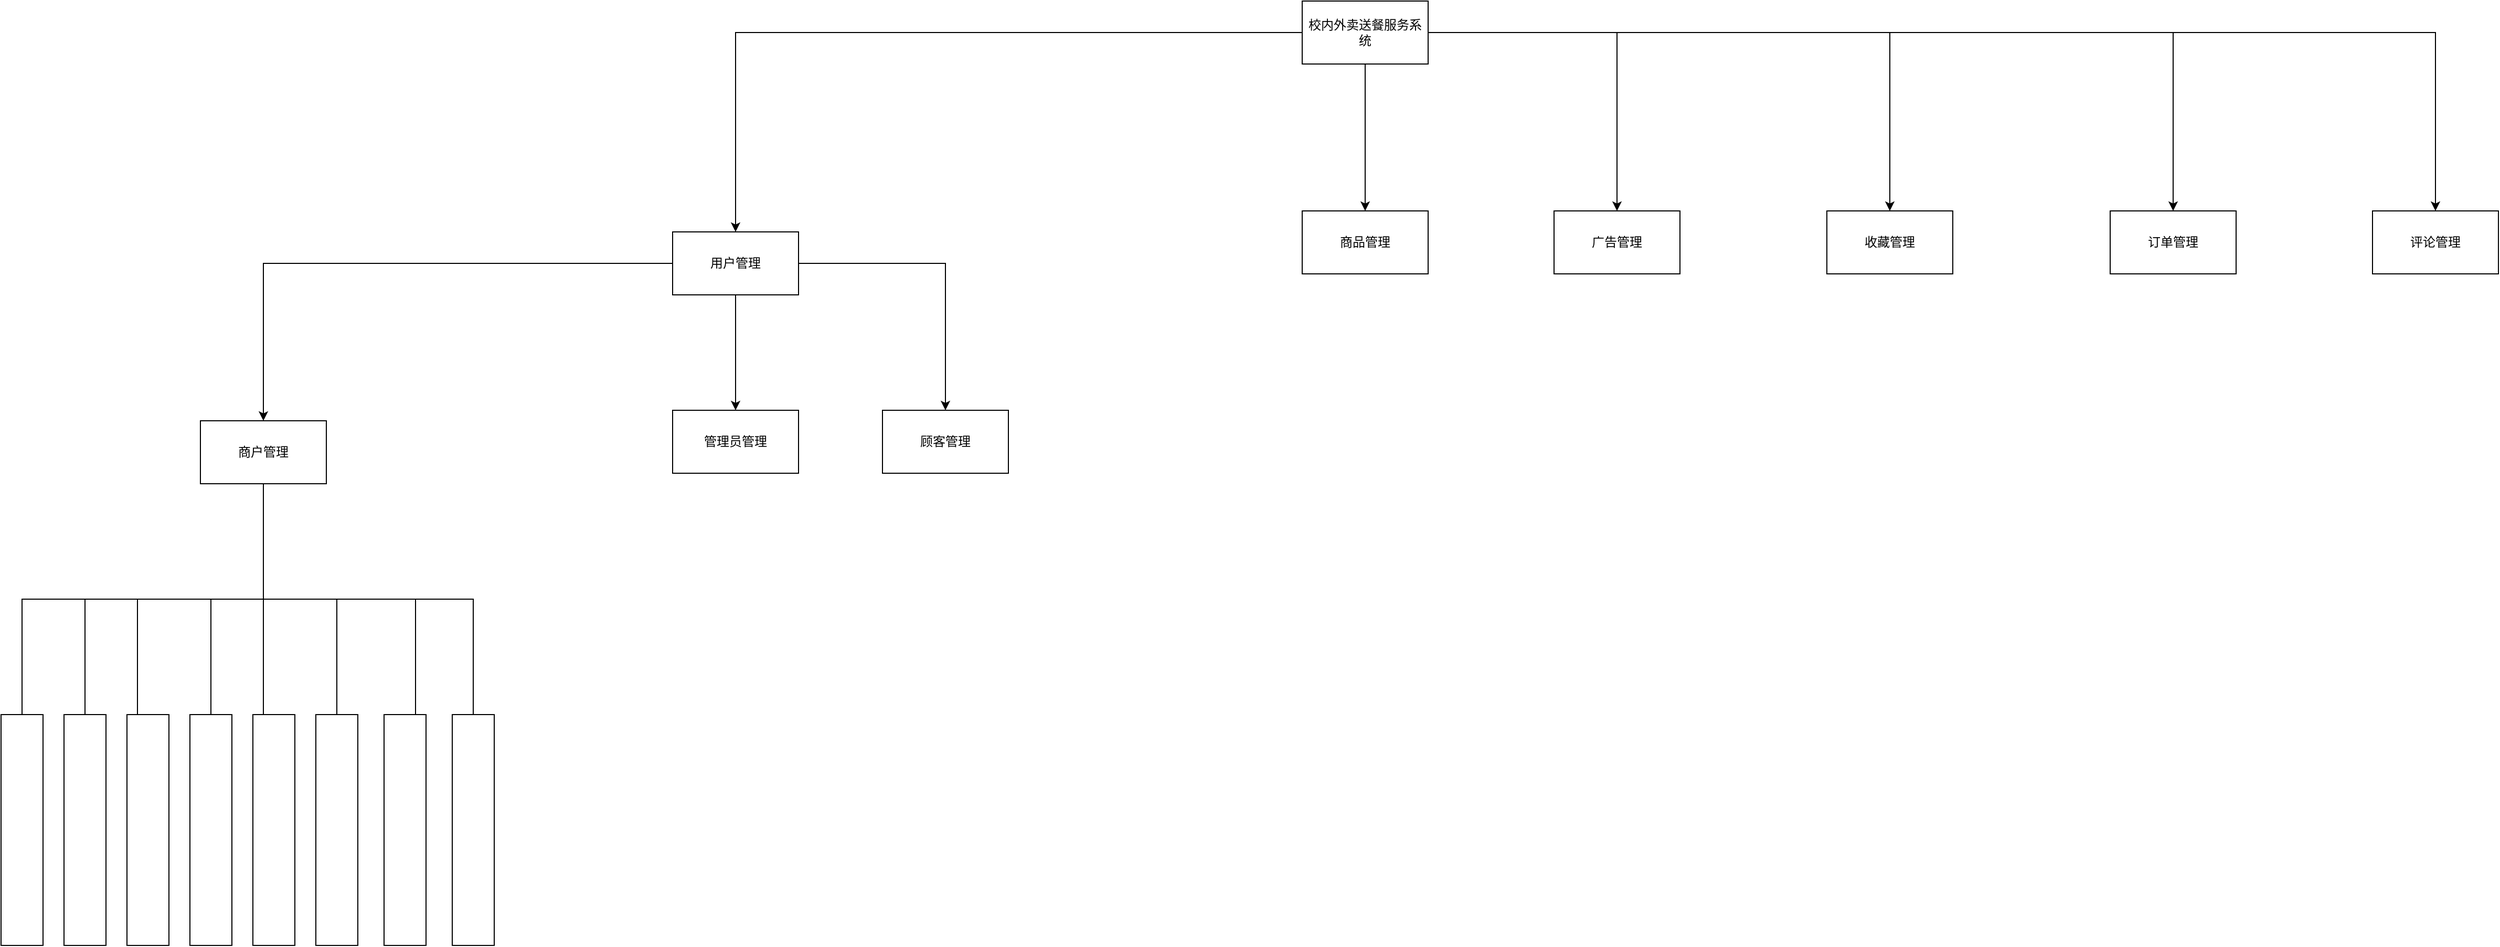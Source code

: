 <mxfile version="22.1.17" type="github">
  <diagram name="功能模块图" id="UFNNuf7H4DtbvUk9X_Pl">
    <mxGraphModel dx="2281" dy="824" grid="1" gridSize="10" guides="1" tooltips="1" connect="1" arrows="1" fold="1" page="1" pageScale="1" pageWidth="850" pageHeight="1100" math="0" shadow="0">
      <root>
        <mxCell id="0" />
        <mxCell id="1" parent="0" />
        <mxCell id="dTfk0oyw1fVU7MO5Swph-3" value="" style="edgeStyle=orthogonalEdgeStyle;rounded=0;orthogonalLoop=1;jettySize=auto;html=1;" parent="1" source="dTfk0oyw1fVU7MO5Swph-1" target="dTfk0oyw1fVU7MO5Swph-2" edge="1">
          <mxGeometry relative="1" as="geometry" />
        </mxCell>
        <mxCell id="bxX21ySd8l-AX6qWNf9H-4" value="" style="edgeStyle=orthogonalEdgeStyle;rounded=0;orthogonalLoop=1;jettySize=auto;html=1;" parent="1" source="dTfk0oyw1fVU7MO5Swph-1" target="bxX21ySd8l-AX6qWNf9H-3" edge="1">
          <mxGeometry relative="1" as="geometry" />
        </mxCell>
        <mxCell id="bxX21ySd8l-AX6qWNf9H-6" value="" style="edgeStyle=orthogonalEdgeStyle;rounded=0;orthogonalLoop=1;jettySize=auto;html=1;" parent="1" source="dTfk0oyw1fVU7MO5Swph-1" target="bxX21ySd8l-AX6qWNf9H-5" edge="1">
          <mxGeometry relative="1" as="geometry" />
        </mxCell>
        <mxCell id="bxX21ySd8l-AX6qWNf9H-8" value="" style="edgeStyle=orthogonalEdgeStyle;rounded=0;orthogonalLoop=1;jettySize=auto;html=1;" parent="1" source="dTfk0oyw1fVU7MO5Swph-1" target="bxX21ySd8l-AX6qWNf9H-7" edge="1">
          <mxGeometry relative="1" as="geometry" />
        </mxCell>
        <mxCell id="bxX21ySd8l-AX6qWNf9H-10" value="" style="edgeStyle=orthogonalEdgeStyle;rounded=0;orthogonalLoop=1;jettySize=auto;html=1;" parent="1" source="dTfk0oyw1fVU7MO5Swph-1" target="bxX21ySd8l-AX6qWNf9H-9" edge="1">
          <mxGeometry relative="1" as="geometry" />
        </mxCell>
        <mxCell id="bxX21ySd8l-AX6qWNf9H-12" style="edgeStyle=orthogonalEdgeStyle;rounded=0;orthogonalLoop=1;jettySize=auto;html=1;entryX=0.5;entryY=0;entryDx=0;entryDy=0;" parent="1" source="dTfk0oyw1fVU7MO5Swph-1" target="bxX21ySd8l-AX6qWNf9H-11" edge="1">
          <mxGeometry relative="1" as="geometry" />
        </mxCell>
        <mxCell id="dTfk0oyw1fVU7MO5Swph-1" value="校内外卖送餐服务系统" style="rounded=0;whiteSpace=wrap;html=1;" parent="1" vertex="1">
          <mxGeometry x="410" y="180" width="120" height="60" as="geometry" />
        </mxCell>
        <mxCell id="bxX21ySd8l-AX6qWNf9H-14" value="" style="edgeStyle=orthogonalEdgeStyle;rounded=0;orthogonalLoop=1;jettySize=auto;html=1;" parent="1" source="dTfk0oyw1fVU7MO5Swph-2" target="bxX21ySd8l-AX6qWNf9H-13" edge="1">
          <mxGeometry relative="1" as="geometry" />
        </mxCell>
        <mxCell id="bxX21ySd8l-AX6qWNf9H-17" style="edgeStyle=orthogonalEdgeStyle;rounded=0;orthogonalLoop=1;jettySize=auto;html=1;entryX=0.5;entryY=0;entryDx=0;entryDy=0;" parent="1" source="dTfk0oyw1fVU7MO5Swph-2" target="bxX21ySd8l-AX6qWNf9H-15" edge="1">
          <mxGeometry relative="1" as="geometry" />
        </mxCell>
        <mxCell id="M4QG7kPBMcI73K4Nj3vA-2" value="" style="edgeStyle=orthogonalEdgeStyle;rounded=0;orthogonalLoop=1;jettySize=auto;html=1;" edge="1" parent="1" source="dTfk0oyw1fVU7MO5Swph-2" target="M4QG7kPBMcI73K4Nj3vA-1">
          <mxGeometry relative="1" as="geometry" />
        </mxCell>
        <mxCell id="dTfk0oyw1fVU7MO5Swph-2" value="用户管理" style="rounded=0;whiteSpace=wrap;html=1;" parent="1" vertex="1">
          <mxGeometry x="-190" y="400" width="120" height="60" as="geometry" />
        </mxCell>
        <mxCell id="bxX21ySd8l-AX6qWNf9H-3" value="商品管理" style="whiteSpace=wrap;html=1;rounded=0;" parent="1" vertex="1">
          <mxGeometry x="410" y="380" width="120" height="60" as="geometry" />
        </mxCell>
        <mxCell id="bxX21ySd8l-AX6qWNf9H-5" value="广告管理" style="whiteSpace=wrap;html=1;rounded=0;" parent="1" vertex="1">
          <mxGeometry x="650" y="380" width="120" height="60" as="geometry" />
        </mxCell>
        <mxCell id="bxX21ySd8l-AX6qWNf9H-7" value="订单管理" style="whiteSpace=wrap;html=1;rounded=0;" parent="1" vertex="1">
          <mxGeometry x="1180" y="380" width="120" height="60" as="geometry" />
        </mxCell>
        <mxCell id="bxX21ySd8l-AX6qWNf9H-9" value="收藏管理" style="whiteSpace=wrap;html=1;rounded=0;" parent="1" vertex="1">
          <mxGeometry x="910" y="380" width="120" height="60" as="geometry" />
        </mxCell>
        <mxCell id="bxX21ySd8l-AX6qWNf9H-11" value="评论管理" style="rounded=0;whiteSpace=wrap;html=1;" parent="1" vertex="1">
          <mxGeometry x="1430" y="380" width="120" height="60" as="geometry" />
        </mxCell>
        <mxCell id="AY9KM7Tuy-y02ObjgQoO-20" style="edgeStyle=orthogonalEdgeStyle;rounded=0;orthogonalLoop=1;jettySize=auto;html=1;exitX=0.25;exitY=1;exitDx=0;exitDy=0;entryX=0.5;entryY=0;entryDx=0;entryDy=0;endArrow=none;endFill=0;" edge="1" parent="1" source="bxX21ySd8l-AX6qWNf9H-13" target="AY9KM7Tuy-y02ObjgQoO-11">
          <mxGeometry relative="1" as="geometry">
            <Array as="points">
              <mxPoint x="-580" y="640" />
              <mxPoint x="-580" y="750" />
              <mxPoint x="-810" y="750" />
            </Array>
          </mxGeometry>
        </mxCell>
        <mxCell id="AY9KM7Tuy-y02ObjgQoO-22" style="edgeStyle=orthogonalEdgeStyle;rounded=0;orthogonalLoop=1;jettySize=auto;html=1;exitX=0.5;exitY=1;exitDx=0;exitDy=0;endArrow=none;endFill=0;" edge="1" parent="1" source="bxX21ySd8l-AX6qWNf9H-13" target="AY9KM7Tuy-y02ObjgQoO-16">
          <mxGeometry relative="1" as="geometry" />
        </mxCell>
        <mxCell id="AY9KM7Tuy-y02ObjgQoO-23" style="edgeStyle=orthogonalEdgeStyle;rounded=0;orthogonalLoop=1;jettySize=auto;html=1;endArrow=none;endFill=0;" edge="1" parent="1" source="bxX21ySd8l-AX6qWNf9H-13" target="AY9KM7Tuy-y02ObjgQoO-14">
          <mxGeometry relative="1" as="geometry" />
        </mxCell>
        <mxCell id="AY9KM7Tuy-y02ObjgQoO-24" style="edgeStyle=orthogonalEdgeStyle;rounded=0;orthogonalLoop=1;jettySize=auto;html=1;entryX=0.75;entryY=0;entryDx=0;entryDy=0;endArrow=none;endFill=0;" edge="1" parent="1" target="AY9KM7Tuy-y02ObjgQoO-15">
          <mxGeometry relative="1" as="geometry">
            <mxPoint x="-580" y="640" as="sourcePoint" />
            <Array as="points">
              <mxPoint x="-580" y="750" />
              <mxPoint x="-435" y="750" />
            </Array>
          </mxGeometry>
        </mxCell>
        <mxCell id="AY9KM7Tuy-y02ObjgQoO-25" style="edgeStyle=orthogonalEdgeStyle;rounded=0;orthogonalLoop=1;jettySize=auto;html=1;exitX=0.5;exitY=1;exitDx=0;exitDy=0;entryX=0.25;entryY=0;entryDx=0;entryDy=0;endArrow=none;endFill=0;" edge="1" parent="1" source="bxX21ySd8l-AX6qWNf9H-13" target="AY9KM7Tuy-y02ObjgQoO-13">
          <mxGeometry relative="1" as="geometry" />
        </mxCell>
        <mxCell id="AY9KM7Tuy-y02ObjgQoO-27" style="edgeStyle=orthogonalEdgeStyle;rounded=0;orthogonalLoop=1;jettySize=auto;html=1;entryX=0.5;entryY=0;entryDx=0;entryDy=0;exitX=0.5;exitY=1;exitDx=0;exitDy=0;endArrow=none;endFill=0;" edge="1" parent="1" source="bxX21ySd8l-AX6qWNf9H-13" target="AY9KM7Tuy-y02ObjgQoO-10">
          <mxGeometry relative="1" as="geometry" />
        </mxCell>
        <mxCell id="AY9KM7Tuy-y02ObjgQoO-28" style="edgeStyle=orthogonalEdgeStyle;rounded=0;orthogonalLoop=1;jettySize=auto;html=1;entryX=0.25;entryY=0;entryDx=0;entryDy=0;exitX=0.5;exitY=1;exitDx=0;exitDy=0;endArrow=none;endFill=0;" edge="1" parent="1" source="bxX21ySd8l-AX6qWNf9H-13" target="AY9KM7Tuy-y02ObjgQoO-8">
          <mxGeometry relative="1" as="geometry" />
        </mxCell>
        <mxCell id="AY9KM7Tuy-y02ObjgQoO-29" style="edgeStyle=orthogonalEdgeStyle;rounded=0;orthogonalLoop=1;jettySize=auto;html=1;entryX=0.5;entryY=0;entryDx=0;entryDy=0;exitX=0.5;exitY=1;exitDx=0;exitDy=0;endArrow=none;endFill=0;" edge="1" parent="1" source="bxX21ySd8l-AX6qWNf9H-13" target="AY9KM7Tuy-y02ObjgQoO-6">
          <mxGeometry relative="1" as="geometry" />
        </mxCell>
        <mxCell id="bxX21ySd8l-AX6qWNf9H-13" value="商户管理" style="whiteSpace=wrap;html=1;rounded=0;" parent="1" vertex="1">
          <mxGeometry x="-640" y="580" width="120" height="60" as="geometry" />
        </mxCell>
        <mxCell id="bxX21ySd8l-AX6qWNf9H-15" value="顾客管理" style="whiteSpace=wrap;html=1;rounded=0;" parent="1" vertex="1">
          <mxGeometry x="10" y="570" width="120" height="60" as="geometry" />
        </mxCell>
        <mxCell id="M4QG7kPBMcI73K4Nj3vA-1" value="管理员管理" style="whiteSpace=wrap;html=1;rounded=0;" vertex="1" parent="1">
          <mxGeometry x="-190" y="570" width="120" height="60" as="geometry" />
        </mxCell>
        <mxCell id="AY9KM7Tuy-y02ObjgQoO-6" value="" style="whiteSpace=wrap;html=1;rounded=0;" vertex="1" parent="1">
          <mxGeometry x="-770" y="860" width="40" height="220" as="geometry" />
        </mxCell>
        <mxCell id="AY9KM7Tuy-y02ObjgQoO-8" value="" style="whiteSpace=wrap;html=1;rounded=0;" vertex="1" parent="1">
          <mxGeometry x="-710" y="860" width="40" height="220" as="geometry" />
        </mxCell>
        <mxCell id="AY9KM7Tuy-y02ObjgQoO-10" value="" style="whiteSpace=wrap;html=1;rounded=0;" vertex="1" parent="1">
          <mxGeometry x="-650" y="860" width="40" height="220" as="geometry" />
        </mxCell>
        <mxCell id="AY9KM7Tuy-y02ObjgQoO-11" value="" style="whiteSpace=wrap;html=1;rounded=0;" vertex="1" parent="1">
          <mxGeometry x="-830" y="860" width="40" height="220" as="geometry" />
        </mxCell>
        <mxCell id="AY9KM7Tuy-y02ObjgQoO-13" value="" style="whiteSpace=wrap;html=1;rounded=0;" vertex="1" parent="1">
          <mxGeometry x="-590" y="860" width="40" height="220" as="geometry" />
        </mxCell>
        <mxCell id="AY9KM7Tuy-y02ObjgQoO-14" value="" style="whiteSpace=wrap;html=1;rounded=0;" vertex="1" parent="1">
          <mxGeometry x="-530" y="860" width="40" height="220" as="geometry" />
        </mxCell>
        <mxCell id="AY9KM7Tuy-y02ObjgQoO-15" value="" style="whiteSpace=wrap;html=1;rounded=0;" vertex="1" parent="1">
          <mxGeometry x="-465" y="860" width="40" height="220" as="geometry" />
        </mxCell>
        <mxCell id="AY9KM7Tuy-y02ObjgQoO-16" value="" style="whiteSpace=wrap;html=1;rounded=0;" vertex="1" parent="1">
          <mxGeometry x="-400" y="860" width="40" height="220" as="geometry" />
        </mxCell>
      </root>
    </mxGraphModel>
  </diagram>
</mxfile>
